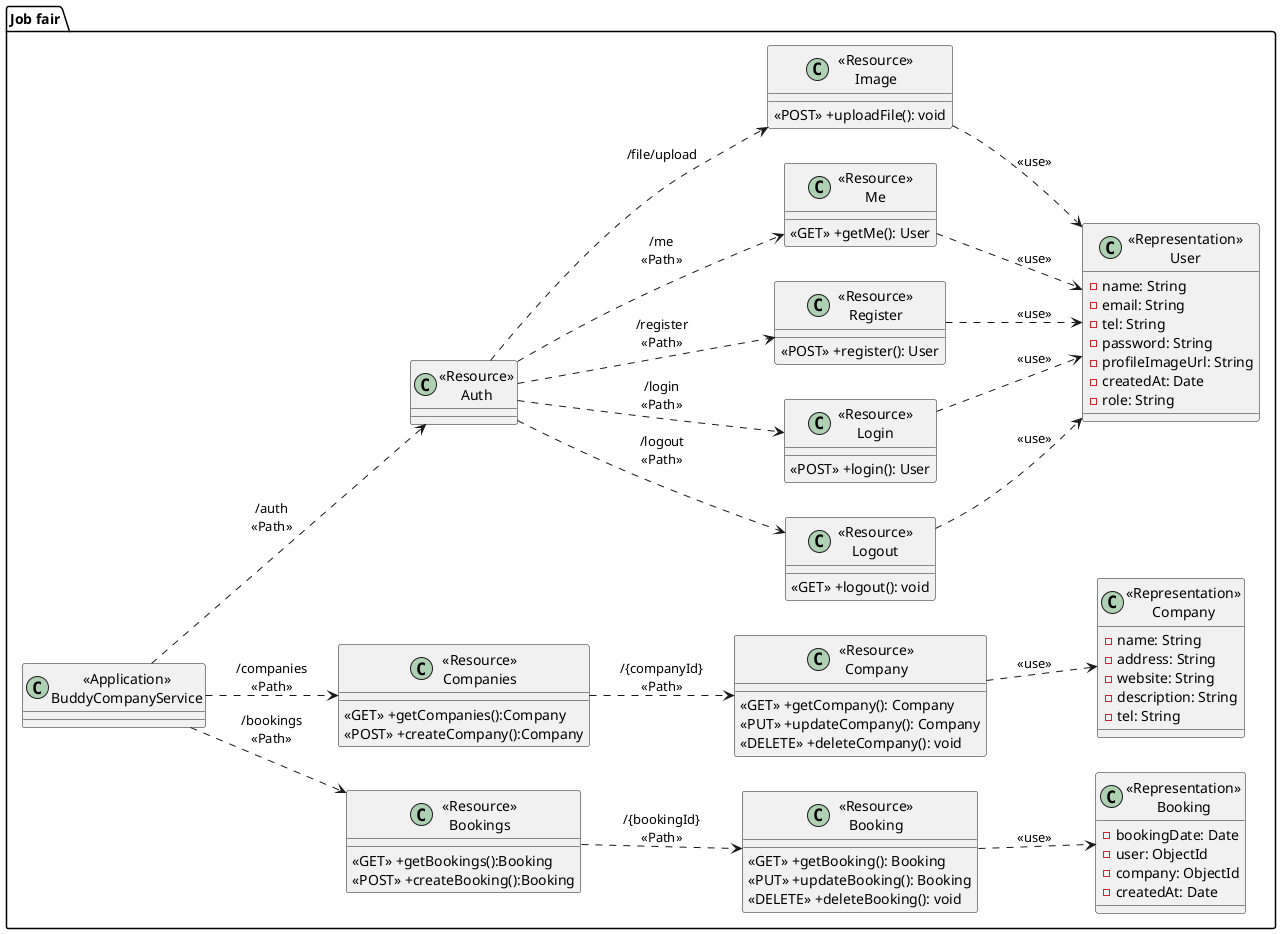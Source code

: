 @startuml ClassDiagram
left to right direction
package "Job fair"{
    class "<<Application>>\nBuddyCompanyService" as BuddyCompanyService{}

    class "<<Resource>>\nBookings" as ResourceBookings{
        <<GET>> +getBookings():Booking
        <<POST>> +createBooking():Booking
    }

    class "<<Resource>>\nCompanies" as ResourceCompanies{
        <<GET>> +getCompanies():Company
        <<POST>> +createCompany():Company
    }

    class "<<Resource>>\nAuth" as ResourceAuth{
    }

    class "<<Resource>>\nBooking" as ResourceBooking {
        <<GET>> +getBooking(): Booking
        <<PUT>> +updateBooking(): Booking
        <<DELETE>> +deleteBooking(): void
    }

    class "<<Resource>>\nCompany" as ResourceCompany {
        <<GET>> +getCompany(): Company
        <<PUT>> +updateCompany(): Company
        <<DELETE>> +deleteCompany(): void
    }

    class "<<Resource>>\nLogout" as ResourceLogout {
        <<GET>> +logout(): void
    }

    class "<<Resource>>\nLogin" as ResourceLogin {
        <<POST>> +login(): User
    }
    class "<<Resource>>\nRegister" as ResourceRegister {
        <<POST>> +register(): User
    }
    class "<<Resource>>\nMe" as ResourceMe {
        <<GET>> +getMe(): User
    }
    class "<<Resource>>\nImage" as ResourceImage {
        <<POST>> +uploadFile(): void
    }

    class "<<Representation>>\nBooking" as RepresentationBooking {
        -bookingDate: Date
        -user: ObjectId
        -company: ObjectId
        -createdAt: Date
    }
    class "<<Representation>>\nCompany" as RepresentationCompany {
        -name: String
        -address: String
        -website: String
        -description: String
        -tel: String
    }
    class "<<Representation>>\nUser" as RepresentationUser {
        -name: String
        -email: String
        -tel: String
        -password: String
        -profileImageUrl: String
        -createdAt: Date
        -role: String
    }
}
BuddyCompanyService ..> ResourceCompanies:"/companies\n<<Path>>"
BuddyCompanyService ..> ResourceBookings:"/bookings\n<<Path>>"
BuddyCompanyService ..> ResourceAuth:"/auth\n<<Path>>"
ResourceBookings ..> ResourceBooking:"/{bookingId}\n<<Path>>"
ResourceCompanies ..> ResourceCompany:"/{companyId}\n<<Path>>"
ResourceAuth ..> ResourceLogin:"/login\n<<Path>>"
ResourceAuth ..> ResourceLogout:"/logout\n<<Path>>"
ResourceAuth ..> ResourceRegister:"/register\n<<Path>>"
ResourceAuth ..> ResourceMe:"/me\n<<Path>>"
ResourceAuth ..> ResourceImage:"/file/upload"
ResourceBooking ..> RepresentationBooking:"<<use>>"
ResourceCompany ..> RepresentationCompany:"<<use>>"
ResourceImage ..> RepresentationUser:"<<use>>"
ResourceLogin ..> RepresentationUser:"<<use>>"
ResourceLogout ..> RepresentationUser:"<<use>>"
ResourceRegister ..> RepresentationUser:"<<use>>"
ResourceMe ..> RepresentationUser:"<<use>>"

@enduml